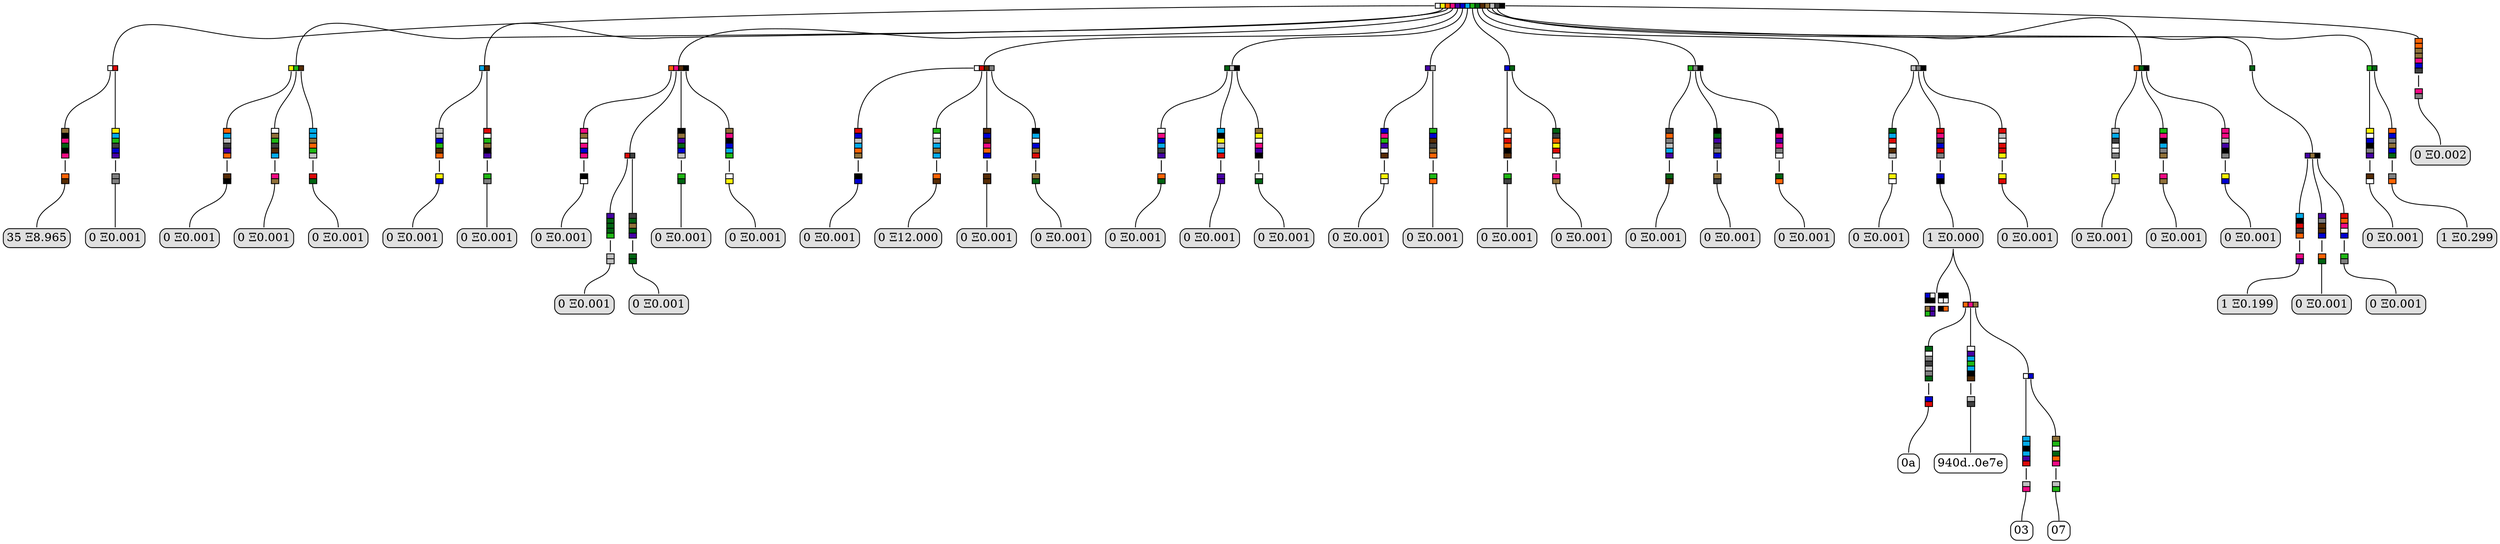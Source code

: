 digraph trie {
		node [shape=none margin=0 width=0 height=0]
		edge [dir = none headport=n tailport=s]
	
	n_ [label=<
	<table border="0" color="#000000" cellborder="1" cellspacing="0">
		<tr>

			<td bgcolor="#FFFFFF" port="h0"></td>

			<td bgcolor="#FBF305" port="h1"></td>

			<td bgcolor="#FF6403" port="h2"></td>

			<td bgcolor="#F20884" port="h4"></td>

			<td bgcolor="#4700A5" port="h5"></td>

			<td bgcolor="#0000D3" port="h6"></td>

			<td bgcolor="#02ABEA" port="h7"></td>

			<td bgcolor="#1FB714" port="h8"></td>

			<td bgcolor="#006412" port="h9"></td>

			<td bgcolor="#562C05" port="h10"></td>

			<td bgcolor="#90713A" port="h11"></td>

			<td bgcolor="#C0C0C0" port="h12"></td>

			<td bgcolor="#404040" port="h14"></td>

			<td bgcolor="#000000" port="h15"></td>

		</tr>
	</table>
    >];
	n_:h0 -> n_00;
	n_:h1 -> n_01;
	n_:h2 -> n_02;
	n_:h4 -> n_04;
	n_:h5 -> n_05;
	n_:h6 -> n_06;
	n_:h7 -> n_07;
	n_:h8 -> n_08;
	n_:h9 -> n_09;
	n_:h10 -> n_0a;
	n_:h11 -> n_0b;
	n_:h12 -> n_0c;
	n_:h14 -> n_0e;
	n_:h15 -> n_0f;

	n_00 [label=<
	<table border="0" color="#000000" cellborder="1" cellspacing="0">
		<tr>
 
			<td bgcolor="#FFFFFF" port="h0"></td>
 
			<td bgcolor="#DD0907" port="h3"></td>

		</tr>
	</table>
    >];
    n_00:h0 -> n_0000;
    n_00:h3 -> n_0003;

	n_0000 [label=<
	<table border="0" color="#000000" cellborder="1" cellspacing="0">
			<tr><td bgcolor="#90713A"></td></tr>
				<tr><td bgcolor="#000000"></td></tr>
				<tr><td bgcolor="#F20884"></td></tr>
				<tr><td bgcolor="#006412"></td></tr>
				<tr><td bgcolor="#000000"></td></tr>
				<tr><td bgcolor="#F20884"></td></tr>
				<tr><td border="0">|</td></tr>
					<tr><td bgcolor="#FF6403"></td></tr>
				<tr><td bgcolor="#562C05"></td></tr>
		
	</table>
	>];
	e_00000b0f04090f0404000a010c0d000502070e040d00060e020706050605040c000f05060405020205070501060d0709030a090b080d0600040d0c0f0d0f020a10 [label="35 Ξ8.965" margin=0.05 shape=Mrecord fillcolor="#E0E0E0" style=filled];
	n_0000 -> e_00000b0f04090f0404000a010c0d000502070e040d00060e020706050605040c000f05060405020205070501060d0709030a090b080d0600040d0c0f0d0f020a10;

	n_0003 [label=<
	<table border="0" color="#000000" cellborder="1" cellspacing="0">
			<tr><td bgcolor="#FBF305"></td></tr>
				<tr><td bgcolor="#02ABEA"></td></tr>
				<tr><td bgcolor="#1FB714"></td></tr>
				<tr><td bgcolor="#404040"></td></tr>
				<tr><td bgcolor="#0000D3"></td></tr>
				<tr><td bgcolor="#4700A5"></td></tr>
				<tr><td border="0">|</td></tr>
					<tr><td bgcolor="#808080"></td></tr>
				<tr><td bgcolor="#808080"></td></tr>
		
	</table>
	>];
	e_00030107080e06050d050702050e050404000503020b0a0707080d0f060a0b0b0d07090c020d0a0809020b0203000a03080703050303060d0e0304050b080d0d10 [label="0 Ξ0.001" margin=0.05 shape=Mrecord fillcolor="#E0E0E0" style=filled];
	n_0003 -> e_00030107080e06050d050702050e050404000503020b0a0707080d0f060a0b0b0d07090c020d0a0809020b0203000a03080703050303060d0e0304050b080d0d10;

	n_01 [label=<
	<table border="0" color="#000000" cellborder="1" cellspacing="0">
		<tr>

			<td bgcolor="#FBF305" port="h1"></td>

			<td bgcolor="#1FB714" port="h8"></td>

			<td bgcolor="#562C05" port="h10"></td>

		</tr>
	</table>
    >];
	n_01:h1 -> n_0101;
	n_01:h8 -> n_0108;
	n_01:h10 -> n_010a;

	n_0101 [label=<
	<table border="0" color="#000000" cellborder="1" cellspacing="0">
			<tr><td bgcolor="#FF6403"></td></tr>
				<tr><td bgcolor="#02ABEA"></td></tr>
				<tr><td bgcolor="#C0C0C0"></td></tr>
				<tr><td bgcolor="#404040"></td></tr>
				<tr><td bgcolor="#4700A5"></td></tr>
				<tr><td bgcolor="#FF6403"></td></tr>
				<tr><td border="0">|</td></tr>
					<tr><td bgcolor="#562C05"></td></tr>
				<tr><td bgcolor="#000000"></td></tr>
		
	</table>
	>];
	e_010102070c0e05020f000d040002060e00050407080a0b0006010f0d00020102020a030a0c0702050c090e0e03010c050108060e0f020e06040c0e0d0d0a0a0f10 [label="0 Ξ0.001" margin=0.05 shape=Mrecord fillcolor="#E0E0E0" style=filled];
	n_0101 -> e_010102070c0e05020f000d040002060e00050407080a0b0006010f0d00020102020a030a0c0702050c090e0e03010c050108060e0f020e06040c0e0d0d0a0a0f10;

	n_0108 [label=<
	<table border="0" color="#000000" cellborder="1" cellspacing="0">
			<tr><td bgcolor="#FFFFFF"></td></tr>
				<tr><td bgcolor="#90713A"></td></tr>
				<tr><td bgcolor="#1FB714"></td></tr>
				<tr><td bgcolor="#404040"></td></tr>
				<tr><td bgcolor="#562C05"></td></tr>
				<tr><td bgcolor="#02ABEA"></td></tr>
				<tr><td border="0">|</td></tr>
					<tr><td bgcolor="#F20884"></td></tr>
				<tr><td bgcolor="#90713A"></td></tr>
		
	</table>
	>];
	e_0108000b080e0a070003000e00070a0a0d0c030b070e0400040c0806000c08020609010c010200060401010f09090603020002030002050d020e0409070e040b10 [label="0 Ξ0.001" margin=0.05 shape=Mrecord fillcolor="#E0E0E0" style=filled];
	n_0108 -> e_0108000b080e0a070003000e00070a0a0d0c030b070e0400040c0806000c08020609010c010200060401010f09090603020002030002050d020e0409070e040b10;

	n_010a [label=<
	<table border="0" color="#000000" cellborder="1" cellspacing="0">
			<tr><td bgcolor="#02ABEA"></td></tr>
				<tr><td bgcolor="#02ABEA"></td></tr>
				<tr><td bgcolor="#90713A"></td></tr>
				<tr><td bgcolor="#FF6403"></td></tr>
				<tr><td bgcolor="#1FB714"></td></tr>
				<tr><td bgcolor="#C0C0C0"></td></tr>
				<tr><td border="0">|</td></tr>
					<tr><td bgcolor="#DD0907"></td></tr>
				<tr><td bgcolor="#006412"></td></tr>
		
	</table>
	>];
	e_010a07070b02080c050a0a060e03080c00000a0908020a0c090a0e0a090f090807070e070307000d0f020a0c030b0a0b0a0b00050105050f0500050f090b030910 [label="0 Ξ0.001" margin=0.05 shape=Mrecord fillcolor="#E0E0E0" style=filled];
	n_010a -> e_010a07070b02080c050a0a060e03080c00000a0908020a0c090a0e0a090f090807070e070307000d0f020a0c030b0a0b0a0b00050105050f0500050f090b030910;

	n_02 [label=<
	<table border="0" color="#000000" cellborder="1" cellspacing="0">
		<tr>
 
			<td bgcolor="#02ABEA" port="h7"></td>
 
			<td bgcolor="#562C05" port="h10"></td>

		</tr>
	</table>
    >];
    n_02:h7 -> n_0207;
    n_02:h10 -> n_020a;

	n_0207 [label=<
	<table border="0" color="#000000" cellborder="1" cellspacing="0">
			<tr><td bgcolor="#C0C0C0"></td></tr>
				<tr><td bgcolor="#C0C0C0"></td></tr>
				<tr><td bgcolor="#0000D3"></td></tr>
				<tr><td bgcolor="#1FB714"></td></tr>
				<tr><td bgcolor="#562C05"></td></tr>
				<tr><td bgcolor="#FF6403"></td></tr>
				<tr><td border="0">|</td></tr>
					<tr><td bgcolor="#FBF305"></td></tr>
				<tr><td bgcolor="#0000D3"></td></tr>
		
	</table>
	>];
	e_02070c0c06080a020107090b0a0a0309070808050007060c0a0d0c0e0b03050f0c070c0a0b0e070e0e040f020e0b070b08050001060807080c0303060a04010610 [label="0 Ξ0.001" margin=0.05 shape=Mrecord fillcolor="#E0E0E0" style=filled];
	n_0207 -> e_02070c0c06080a020107090b0a0a0309070808050007060c0a0d0c0e0b03050f0c070c0a0b0e070e0e040f020e0b070b08050001060807080c0303060a04010610;

	n_020a [label=<
	<table border="0" color="#000000" cellborder="1" cellspacing="0">
			<tr><td bgcolor="#DD0907"></td></tr>
				<tr><td bgcolor="#FFFFFF"></td></tr>
				<tr><td bgcolor="#1FB714"></td></tr>
				<tr><td bgcolor="#90713A"></td></tr>
				<tr><td bgcolor="#000000"></td></tr>
				<tr><td bgcolor="#4700A5"></td></tr>
				<tr><td border="0">|</td></tr>
					<tr><td bgcolor="#1FB714"></td></tr>
				<tr><td bgcolor="#808080"></td></tr>
		
	</table>
	>];
	e_020a0300080b0f050702080f0e0e060c0f0d060603000a060a0f0d010d090f02000d0d050d0e03030c0d09000e0108050c0203000f0e040f07090202020c080d10 [label="0 Ξ0.001" margin=0.05 shape=Mrecord fillcolor="#E0E0E0" style=filled];
	n_020a -> e_020a0300080b0f050702080f0e0e060c0f0d060603000a060a0f0d010d090f02000d0d050d0e03030c0d09000e0108050c0203000f0e040f07090202020c080d10;

	n_04 [label=<
	<table border="0" color="#000000" cellborder="1" cellspacing="0">
		<tr>

			<td bgcolor="#FF6403" port="h2"></td>

			<td bgcolor="#F20884" port="h4"></td>

			<td bgcolor="#562C05" port="h10"></td>

			<td bgcolor="#000000" port="h15"></td>

		</tr>
	</table>
    >];
	n_04:h2 -> n_0402;
	n_04:h4 -> n_0404;
	n_04:h10 -> n_040a;
	n_04:h15 -> n_040f;

	n_0402 [label=<
	<table border="0" color="#000000" cellborder="1" cellspacing="0">
			<tr><td bgcolor="#F20884"></td></tr>
				<tr><td bgcolor="#90713A"></td></tr>
				<tr><td bgcolor="#FFFFFF"></td></tr>
				<tr><td bgcolor="#F20884"></td></tr>
				<tr><td bgcolor="#0000D3"></td></tr>
				<tr><td bgcolor="#F20884"></td></tr>
				<tr><td border="0">|</td></tr>
					<tr><td bgcolor="#000000"></td></tr>
				<tr><td bgcolor="#FFFFFF"></td></tr>
		
	</table>
	>];
	e_0402040b000406040e0f0b0e04030f010c0a080301070b070c0f0b090d020701020f020c030d0d0f070e0a030c040e070b060b01090109010c020602010c0f0010 [label="0 Ξ0.001" margin=0.05 shape=Mrecord fillcolor="#E0E0E0" style=filled];
	n_0402 -> e_0402040b000406040e0f0b0e04030f010c0a080301070b070c0f0b090d020701020f020c030d0d0f070e0a030c040e070b060b01090109010c020602010c0f0010;

	n_0404 [label=<
	<table border="0" color="#000000" cellborder="1" cellspacing="0">
		<tr>
 
			<td bgcolor="#DD0907" port="h3"></td>
 
			<td bgcolor="#404040" port="h14"></td>

		</tr>
	</table>
    >];
    n_0404:h3 -> n_040403;
    n_0404:h14 -> n_04040e;

	n_040403 [label=<
	<table border="0" color="#000000" cellborder="1" cellspacing="0">
			<tr><td bgcolor="#4700A5"></td></tr>
				<tr><td bgcolor="#006412"></td></tr>
				<tr><td bgcolor="#006412"></td></tr>
				<tr><td bgcolor="#006412"></td></tr>
				<tr><td bgcolor="#1FB714"></td></tr>
				<tr><td border="0">|</td></tr>
					<tr><td bgcolor="#C0C0C0"></td></tr>
				<tr><td bgcolor="#C0C0C0"></td></tr>
		
	</table>
	>];
	e_0404030509090908050106020403080c0204080e0c0e0d02030f09070403040e0404070c070f070f0e0e0c000b090b050b01010f08020c030e0d0c0b05000c0c10 [label="0 Ξ0.001" margin=0.05 shape=Mrecord fillcolor="#E0E0E0" style=filled];
	n_040403 -> e_0404030509090908050106020403080c0204080e0c0e0d02030f09070403040e0404070c070f070f0e0e0c000b090b050b01010f08020c030e0d0c0b05000c0c10;

	n_04040e [label=<
	<table border="0" color="#000000" cellborder="1" cellspacing="0">
			<tr><td bgcolor="#404040"></td></tr>
				<tr><td bgcolor="#006412"></td></tr>
				<tr><td bgcolor="#90713A"></td></tr>
				<tr><td bgcolor="#006412"></td></tr>
				<tr><td bgcolor="#4700A5"></td></tr>
				<tr><td border="0">|</td></tr>
					<tr><td bgcolor="#006412"></td></tr>
				<tr><td bgcolor="#006412"></td></tr>
		
	</table>
	>];
	e_04040e0e090b09050e02080f0806050e0f0d000502010e070b070b06030d04000a07030a0f0d06060303080c0b0c06020b030d08090d0c090a030b0c070f090910 [label="0 Ξ0.001" margin=0.05 shape=Mrecord fillcolor="#E0E0E0" style=filled];
	n_04040e -> e_04040e0e090b09050e02080f0806050e0f0d000502010e070b070b06030d04000a07030a0f0d06060303080c0b0c06020b030d08090d0c090a030b0c070f090910;

	n_040a [label=<
	<table border="0" color="#000000" cellborder="1" cellspacing="0">
			<tr><td bgcolor="#000000"></td></tr>
				<tr><td bgcolor="#90713A"></td></tr>
				<tr><td bgcolor="#4700A5"></td></tr>
				<tr><td bgcolor="#006412"></td></tr>
				<tr><td bgcolor="#0000D3"></td></tr>
				<tr><td bgcolor="#C0C0C0"></td></tr>
				<tr><td border="0">|</td></tr>
					<tr><td bgcolor="#1FB714"></td></tr>
				<tr><td bgcolor="#006412"></td></tr>
		
	</table>
	>];
	e_040a0f0b0509060c01080d0e090d020f090704070b0b0b030d000d0f0b09070f000406000f0e050d040a08010a090c090706090d03090d030b01070a0d07080910 [label="0 Ξ0.001" margin=0.05 shape=Mrecord fillcolor="#E0E0E0" style=filled];
	n_040a -> e_040a0f0b0509060c01080d0e090d020f090704070b0b0b030d000d0f0b09070f000406000f0e050d040a08010a090c090706090d03090d030b01070a0d07080910;

	n_040f [label=<
	<table border="0" color="#000000" cellborder="1" cellspacing="0">
			<tr><td bgcolor="#90713A"></td></tr>
				<tr><td bgcolor="#F20884"></td></tr>
				<tr><td bgcolor="#000000"></td></tr>
				<tr><td bgcolor="#0000D3"></td></tr>
				<tr><td bgcolor="#02ABEA"></td></tr>
				<tr><td bgcolor="#1FB714"></td></tr>
				<tr><td border="0">|</td></tr>
					<tr><td bgcolor="#FFFFFF"></td></tr>
				<tr><td bgcolor="#FBF305"></td></tr>
		
	</table>
	>];
	e_040f0b040f0607080c0d0d080e0b0c09070302030300000f0d05050a0a01080a010c050708080a000a0c0d040e0b0f060b07080d0a040704010b040b0e0a000110 [label="0 Ξ0.001" margin=0.05 shape=Mrecord fillcolor="#E0E0E0" style=filled];
	n_040f -> e_040f0b040f0607080c0d0d080e0b0c09070302030300000f0d05050a0a01080a010c050708080a000a0c0d040e0b0f060b07080d0a040704010b040b0e0a000110;

	n_05 [label=<
	<table border="0" color="#000000" cellborder="1" cellspacing="0">
		<tr>

			<td bgcolor="#FFFFFF" port="h0"></td>

			<td bgcolor="#DD0907" port="h3"></td>

			<td bgcolor="#562C05" port="h10"></td>

			<td bgcolor="#808080" port="h13"></td>

		</tr>
	</table>
    >];
	n_05:h0 -> n_0500;
	n_05:h3 -> n_0503;
	n_05:h10 -> n_050a;
	n_05:h13 -> n_050d;

	n_0500 [label=<
	<table border="0" color="#000000" cellborder="1" cellspacing="0">
			<tr><td bgcolor="#DD0907"></td></tr>
				<tr><td bgcolor="#0000D3"></td></tr>
				<tr><td bgcolor="#C0C0C0"></td></tr>
				<tr><td bgcolor="#02ABEA"></td></tr>
				<tr><td bgcolor="#FF6403"></td></tr>
				<tr><td bgcolor="#90713A"></td></tr>
				<tr><td border="0">|</td></tr>
					<tr><td bgcolor="#000000"></td></tr>
				<tr><td bgcolor="#0000D3"></td></tr>
		
	</table>
	>];
	e_050003060c07020b0c0d080e05000f040d0003030d0901000f040f020608080c050808050d060d050d0302000807060e03080f0a0a0405030a020f0f01050f0610 [label="0 Ξ0.001" margin=0.05 shape=Mrecord fillcolor="#E0E0E0" style=filled];
	n_0500 -> e_050003060c07020b0c0d080e05000f040d0003030d0901000f040f020608080c050808050d060d050d0302000807060e03080f0a0a0405030a020f0f01050f0610;

	n_0503 [label=<
	<table border="0" color="#000000" cellborder="1" cellspacing="0">
			<tr><td bgcolor="#1FB714"></td></tr>
				<tr><td bgcolor="#FFFFFF"></td></tr>
				<tr><td bgcolor="#C0C0C0"></td></tr>
				<tr><td bgcolor="#02ABEA"></td></tr>
				<tr><td bgcolor="#90713A"></td></tr>
				<tr><td bgcolor="#02ABEA"></td></tr>
				<tr><td border="0">|</td></tr>
					<tr><td bgcolor="#FF6403"></td></tr>
				<tr><td bgcolor="#562C05"></td></tr>
		
	</table>
	>];
	e_050308000c070b070a0e08010a05080e0b09080d090c07080d0e040a010f0d070f0d090503050f0c0905030e0d020b0e0600020d0a0a0a04010706070301020a10 [label="0 Ξ12.000" margin=0.05 shape=Mrecord fillcolor="#E0E0E0" style=filled];
	n_0503 -> e_050308000c070b070a0e08010a05080e0b09080d090c07080d0e040a010f0d070f0d090503050f0c0905030e0d020b0e0600020d0a0a0a04010706070301020a10;

	n_050a [label=<
	<table border="0" color="#000000" cellborder="1" cellspacing="0">
			<tr><td bgcolor="#562C05"></td></tr>
				<tr><td bgcolor="#0000D3"></td></tr>
				<tr><td bgcolor="#562C05"></td></tr>
				<tr><td bgcolor="#F20884"></td></tr>
				<tr><td bgcolor="#FF6403"></td></tr>
				<tr><td bgcolor="#0000D3"></td></tr>
				<tr><td border="0">|</td></tr>
					<tr><td bgcolor="#562C05"></td></tr>
				<tr><td bgcolor="#562C05"></td></tr>
		
	</table>
	>];
	e_050a0a060a0402060105080e080b0d040a0f090604090709070b03000a050e0407010e070a08030b0b0c010f0f0f00050901010c0b0f0b0204050b00050f0a0a10 [label="0 Ξ0.001" margin=0.05 shape=Mrecord fillcolor="#E0E0E0" style=filled];
	n_050a -> e_050a0a060a0402060105080e080b0d040a0f090604090709070b03000a050e0407010e070a08030b0b0c010f0f0f00050901010c0b0f0b0204050b00050f0a0a10;

	n_050d [label=<
	<table border="0" color="#000000" cellborder="1" cellspacing="0">
			<tr><td bgcolor="#000000"></td></tr>
				<tr><td bgcolor="#02ABEA"></td></tr>
				<tr><td bgcolor="#FFFFFF"></td></tr>
				<tr><td bgcolor="#0000D3"></td></tr>
				<tr><td bgcolor="#90713A"></td></tr>
				<tr><td bgcolor="#DD0907"></td></tr>
				<tr><td border="0">|</td></tr>
					<tr><td bgcolor="#90713A"></td></tr>
				<tr><td bgcolor="#006412"></td></tr>
		
	</table>
	>];
	e_050d0f0700060b030303070104040f050e000a0b0c0f040c0a03090e0e0b010c060b060b08050b0603030404040108060c0a070c0d070c01080403040d040b0910 [label="0 Ξ0.001" margin=0.05 shape=Mrecord fillcolor="#E0E0E0" style=filled];
	n_050d -> e_050d0f0700060b030303070104040f050e000a0b0c0f040c0a03090e0e0b010c060b060b08050b0603030404040108060c0a070c0d070c01080403040d040b0910;

	n_06 [label=<
	<table border="0" color="#000000" cellborder="1" cellspacing="0">
		<tr>

			<td bgcolor="#006412" port="h9"></td>

			<td bgcolor="#C0C0C0" port="h12"></td>

			<td bgcolor="#000000" port="h15"></td>

		</tr>
	</table>
    >];
	n_06:h9 -> n_0609;
	n_06:h12 -> n_060c;
	n_06:h15 -> n_060f;

	n_0609 [label=<
	<table border="0" color="#000000" cellborder="1" cellspacing="0">
			<tr><td bgcolor="#FFFFFF"></td></tr>
				<tr><td bgcolor="#F20884"></td></tr>
				<tr><td bgcolor="#0000D3"></td></tr>
				<tr><td bgcolor="#02ABEA"></td></tr>
				<tr><td bgcolor="#404040"></td></tr>
				<tr><td bgcolor="#4700A5"></td></tr>
				<tr><td border="0">|</td></tr>
					<tr><td bgcolor="#FF6403"></td></tr>
				<tr><td bgcolor="#006412"></td></tr>
		
	</table>
	>];
	e_0609000406070e05000b0000080b0e0d0a0a0a0308060a010b0a060e0c04060500060305070703020d080d080a00060409070809080c0b0e0d0905000708020910 [label="0 Ξ0.001" margin=0.05 shape=Mrecord fillcolor="#E0E0E0" style=filled];
	n_0609 -> e_0609000406070e05000b0000080b0e0d0a0a0a0308060a010b0a060e0c04060500060305070703020d080d080a00060409070809080c0b0e0d0905000708020910;

	n_060c [label=<
	<table border="0" color="#000000" cellborder="1" cellspacing="0">
			<tr><td bgcolor="#02ABEA"></td></tr>
				<tr><td bgcolor="#000000"></td></tr>
				<tr><td bgcolor="#FBF305"></td></tr>
				<tr><td bgcolor="#C0C0C0"></td></tr>
				<tr><td bgcolor="#02ABEA"></td></tr>
				<tr><td bgcolor="#DD0907"></td></tr>
				<tr><td border="0">|</td></tr>
					<tr><td bgcolor="#4700A5"></td></tr>
				<tr><td bgcolor="#4700A5"></td></tr>
		
	</table>
	>];
	e_060c070f010c0703080d040101080809030409040f0d0b0e0e040c0f0b0b000f0d090b0c0a0506050f090402000f0c0601010c0b08010b0d07020e090406050510 [label="0 Ξ0.001" margin=0.05 shape=Mrecord fillcolor="#E0E0E0" style=filled];
	n_060c -> e_060c070f010c0703080d040101080809030409040f0d0b0e0e040c0f0b0b000f0d090b0c0a0506050f090402000f0c0601010c0b08010b0d07020e090406050510;

	n_060f [label=<
	<table border="0" color="#000000" cellborder="1" cellspacing="0">
			<tr><td bgcolor="#90713A"></td></tr>
				<tr><td bgcolor="#FBF305"></td></tr>
				<tr><td bgcolor="#FFFFFF"></td></tr>
				<tr><td bgcolor="#F20884"></td></tr>
				<tr><td bgcolor="#4700A5"></td></tr>
				<tr><td bgcolor="#000000"></td></tr>
				<tr><td border="0">|</td></tr>
					<tr><td bgcolor="#FFFFFF"></td></tr>
				<tr><td bgcolor="#006412"></td></tr>
		
	</table>
	>];
	e_060f0b010004050f080d0a06040f06050a0a0e0f080a0b000501020a0d0501000408050006090f06080e090a0301040b0302000a0b050d0e01010a070503000910 [label="0 Ξ0.001" margin=0.05 shape=Mrecord fillcolor="#E0E0E0" style=filled];
	n_060f -> e_060f0b010004050f080d0a06040f06050a0a0e0f080a0b000501020a0d0501000408050006090f06080e090a0301040b0302000a0b050d0e01010a070503000910;

	n_07 [label=<
	<table border="0" color="#000000" cellborder="1" cellspacing="0">
		<tr>
 
			<td bgcolor="#4700A5" port="h5"></td>
 
			<td bgcolor="#C0C0C0" port="h12"></td>

		</tr>
	</table>
    >];
    n_07:h5 -> n_0705;
    n_07:h12 -> n_070c;

	n_0705 [label=<
	<table border="0" color="#000000" cellborder="1" cellspacing="0">
			<tr><td bgcolor="#0000D3"></td></tr>
				<tr><td bgcolor="#F20884"></td></tr>
				<tr><td bgcolor="#1FB714"></td></tr>
				<tr><td bgcolor="#4700A5"></td></tr>
				<tr><td bgcolor="#FFFFFF"></td></tr>
				<tr><td bgcolor="#562C05"></td></tr>
				<tr><td border="0">|</td></tr>
					<tr><td bgcolor="#FBF305"></td></tr>
				<tr><td bgcolor="#FFFFFF"></td></tr>
		
	</table>
	>];
	e_070506040805000a0c0a090f0e0a09060d010f090e0d0f0f0301060c0a0b0d080d0705030908000e020e0b0e0b0a04080807000d0f0f050b0509070b010d010010 [label="0 Ξ0.001" margin=0.05 shape=Mrecord fillcolor="#E0E0E0" style=filled];
	n_0705 -> e_070506040805000a0c0a090f0e0a09060d010f090e0d0f0f0301060c0a0b0d080d0705030908000e020e0b0e0b0a04080807000d0f0f050b0509070b010d010010;

	n_070c [label=<
	<table border="0" color="#000000" cellborder="1" cellspacing="0">
			<tr><td bgcolor="#1FB714"></td></tr>
				<tr><td bgcolor="#0000D3"></td></tr>
				<tr><td bgcolor="#562C05"></td></tr>
				<tr><td bgcolor="#404040"></td></tr>
				<tr><td bgcolor="#90713A"></td></tr>
				<tr><td bgcolor="#FF6403"></td></tr>
				<tr><td border="0">|</td></tr>
					<tr><td bgcolor="#1FB714"></td></tr>
				<tr><td bgcolor="#FF6403"></td></tr>
		
	</table>
	>];
	e_070c08060a0e0b020e0b0c000706020707040f08090004000c050e030d0a090b0f07010e0e0f000e01050e0404060e000d020f01010a010a0f030b0f0408080210 [label="0 Ξ0.001" margin=0.05 shape=Mrecord fillcolor="#E0E0E0" style=filled];
	n_070c -> e_070c08060a0e0b020e0b0c000706020707040f08090004000c050e030d0a090b0f07010e0e0f000e01050e0404060e000d020f01010a010a0f030b0f0408080210;

	n_08 [label=<
	<table border="0" color="#000000" cellborder="1" cellspacing="0">
		<tr>
 
			<td bgcolor="#0000D3" port="h6"></td>
 
			<td bgcolor="#006412" port="h9"></td>

		</tr>
	</table>
    >];
    n_08:h6 -> n_0806;
    n_08:h9 -> n_0809;

	n_0806 [label=<
	<table border="0" color="#000000" cellborder="1" cellspacing="0">
			<tr><td bgcolor="#FF6403"></td></tr>
				<tr><td bgcolor="#FFFFFF"></td></tr>
				<tr><td bgcolor="#DD0907"></td></tr>
				<tr><td bgcolor="#FF6403"></td></tr>
				<tr><td bgcolor="#000000"></td></tr>
				<tr><td bgcolor="#562C05"></td></tr>
				<tr><td border="0">|</td></tr>
					<tr><td bgcolor="#1FB714"></td></tr>
				<tr><td bgcolor="#404040"></td></tr>
		
	</table>
	>];
	e_0806020003020f0a0404040a080706060607010404060e05090a0d0b0f00070102080d0a0e0a090b0c02040303050f070a0f0c0d0a07000f050a080d0e0f080e10 [label="0 Ξ0.001" margin=0.05 shape=Mrecord fillcolor="#E0E0E0" style=filled];
	n_0806 -> e_0806020003020f0a0404040a080706060607010404060e05090a0d0b0f00070102080d0a0e0a090b0c02040303050f070a0f0c0d0a07000f050a080d0e0f080e10;

	n_0809 [label=<
	<table border="0" color="#000000" cellborder="1" cellspacing="0">
			<tr><td bgcolor="#006412"></td></tr>
				<tr><td bgcolor="#404040"></td></tr>
				<tr><td bgcolor="#FF6403"></td></tr>
				<tr><td bgcolor="#FBF305"></td></tr>
				<tr><td bgcolor="#DD0907"></td></tr>
				<tr><td bgcolor="#FFFFFF"></td></tr>
				<tr><td border="0">|</td></tr>
					<tr><td bgcolor="#F20884"></td></tr>
				<tr><td bgcolor="#90713A"></td></tr>
		
	</table>
	>];
	e_0809090e02010300000a0f0b0a0a0f07090105000e010f02000b0701000d040c030f0f070a070c090b020501080d0f0a020a070507000d0704000c030001040b10 [label="0 Ξ0.001" margin=0.05 shape=Mrecord fillcolor="#E0E0E0" style=filled];
	n_0809 -> e_0809090e02010300000a0f0b0a0a0f07090105000e010f02000b0701000d040c030f0f070a070c090b020501080d0f0a020a070507000d0704000c030001040b10;

	n_09 [label=<
	<table border="0" color="#000000" cellborder="1" cellspacing="0">
		<tr>

			<td bgcolor="#1FB714" port="h8"></td>

			<td bgcolor="#808080" port="h13"></td>

			<td bgcolor="#000000" port="h15"></td>

		</tr>
	</table>
    >];
	n_09:h8 -> n_0908;
	n_09:h13 -> n_090d;
	n_09:h15 -> n_090f;

	n_0908 [label=<
	<table border="0" color="#000000" cellborder="1" cellspacing="0">
			<tr><td bgcolor="#404040"></td></tr>
				<tr><td bgcolor="#FF6403"></td></tr>
				<tr><td bgcolor="#808080"></td></tr>
				<tr><td bgcolor="#C0C0C0"></td></tr>
				<tr><td bgcolor="#02ABEA"></td></tr>
				<tr><td bgcolor="#4700A5"></td></tr>
				<tr><td border="0">|</td></tr>
					<tr><td bgcolor="#006412"></td></tr>
				<tr><td bgcolor="#562C05"></td></tr>
		
	</table>
	>];
	e_09080e020d0c07050c0f090700050d06060d030d070303000e0b06000d07000d030c0b060f0e0b0c080105050f01060f0300060b0d0e03040b010c030f07090a10 [label="0 Ξ0.001" margin=0.05 shape=Mrecord fillcolor="#E0E0E0" style=filled];
	n_0908 -> e_09080e020d0c07050c0f090700050d06060d030d070303000e0b06000d07000d030c0b060f0e0b0c080105050f01060f0300060b0d0e03040b010c030f07090a10;

	n_090d [label=<
	<table border="0" color="#000000" cellborder="1" cellspacing="0">
			<tr><td bgcolor="#000000"></td></tr>
				<tr><td bgcolor="#006412"></td></tr>
				<tr><td bgcolor="#4700A5"></td></tr>
				<tr><td bgcolor="#404040"></td></tr>
				<tr><td bgcolor="#808080"></td></tr>
				<tr><td bgcolor="#0000D3"></td></tr>
				<tr><td border="0">|</td></tr>
					<tr><td bgcolor="#90713A"></td></tr>
				<tr><td bgcolor="#404040"></td></tr>
		
	</table>
	>];
	e_090d0f09050e0d06000d090b050b0505030e000e050303080b030e0500040e000a0f0e06060806010c0c070e00070e0c090b0a0704010e030d04050a0b000b0e10 [label="0 Ξ0.001" margin=0.05 shape=Mrecord fillcolor="#E0E0E0" style=filled];
	n_090d -> e_090d0f09050e0d06000d090b050b0505030e000e050303080b030e0500040e000a0f0e06060806010c0c070e00070e0c090b0a0704010e030d04050a0b000b0e10;

	n_090f [label=<
	<table border="0" color="#000000" cellborder="1" cellspacing="0">
			<tr><td bgcolor="#000000"></td></tr>
				<tr><td bgcolor="#F20884"></td></tr>
				<tr><td bgcolor="#4700A5"></td></tr>
				<tr><td bgcolor="#F20884"></td></tr>
				<tr><td bgcolor="#808080"></td></tr>
				<tr><td bgcolor="#FFFFFF"></td></tr>
				<tr><td border="0">|</td></tr>
					<tr><td bgcolor="#006412"></td></tr>
				<tr><td bgcolor="#FF6403"></td></tr>
		
	</table>
	>];
	e_090f0f0405040d000f080807030803020a0b06000903030d0308050407080d04000a0804070e0b0b0a030109000e080504070009050d060f0409000b0b06090210 [label="0 Ξ0.001" margin=0.05 shape=Mrecord fillcolor="#E0E0E0" style=filled];
	n_090f -> e_090f0f0405040d000f080807030803020a0b06000903030d0308050407080d04000a0804070e0b0b0a030109000e080504070009050d060f0409000b0b06090210;

	n_0a [label=<
	<table border="0" color="#000000" cellborder="1" cellspacing="0">
		<tr>

			<td bgcolor="#C0C0C0" port="h12"></td>

			<td bgcolor="#808080" port="h13"></td>

			<td bgcolor="#000000" port="h15"></td>

		</tr>
	</table>
    >];
	n_0a:h12 -> n_0a0c;
	n_0a:h13 -> n_0a0d;
	n_0a:h15 -> n_0a0f;

	n_0a0c [label=<
	<table border="0" color="#000000" cellborder="1" cellspacing="0">
			<tr><td bgcolor="#006412"></td></tr>
				<tr><td bgcolor="#02ABEA"></td></tr>
				<tr><td bgcolor="#DD0907"></td></tr>
				<tr><td bgcolor="#FFFFFF"></td></tr>
				<tr><td bgcolor="#562C05"></td></tr>
				<tr><td bgcolor="#C0C0C0"></td></tr>
				<tr><td border="0">|</td></tr>
					<tr><td bgcolor="#FBF305"></td></tr>
				<tr><td bgcolor="#FFFFFF"></td></tr>
		
	</table>
	>];
	e_0a0c090703000a0c050b08090b04030f0d0402040e01000500070d010c0302090908080e0a0008010e080b03050a0d0d000a0c02050e0c0301080801010d010010 [label="0 Ξ0.001" margin=0.05 shape=Mrecord fillcolor="#E0E0E0" style=filled];
	n_0a0c -> e_0a0c090703000a0c050b08090b04030f0d0402040e01000500070d010c0302090908080e0a0008010e080b03050a0d0d000a0c02050e0c0301080801010d010010;

	n_0a0d [label=<
	<table border="0" color="#000000" cellborder="1" cellspacing="0">
			<tr><td bgcolor="#DD0907"></td></tr>
				<tr><td bgcolor="#F20884"></td></tr>
				<tr><td bgcolor="#404040"></td></tr>
				<tr><td bgcolor="#0000D3"></td></tr>
				<tr><td bgcolor="#DD0907"></td></tr>
				<tr><td bgcolor="#808080"></td></tr>
				<tr><td border="0">|</td></tr>
					<tr><td bgcolor="#0000D3"></td></tr>
				<tr><td bgcolor="#000000"></td></tr>
		
	</table>
	>];
	e_0a0d03040e06030d020f0608010e0d0c0c060e0201020f04080802080d0703000b07000b09000a0202030f0700080a040e0c0c0808080a01050d010a0d05060f10 [label="1 Ξ0.000" margin=0.05 shape=Mrecord fillcolor="#E0E0E0" style=filled];
	n_0a0d -> e_0a0d03040e06030d020f0608010e0d0c0c060e0201020f04080802080d0703000b07000b09000a0202030f0700080a040e0c0c0808080a01050d010a0d05060f10;

	c_0a0d03040e06030d020f0608010e0d0c0c060e0201020f04080802080d0703000b07000b09000a0202030f0700080a040e0c0c0808080a01050d010a0d05060f10 [label=<
	<table border="0" color="#000000" cellborder="1" cellspacing="0">
			<tr><td bgcolor="#0000D3"></td><td bgcolor="#FFFFFF"></td><td rowspan="2" border="0"></td><td bgcolor="#000000"></td><td bgcolor="#000000"></td></tr>
				<tr><td bgcolor="#000000"></td><td bgcolor="#000000"></td><td bgcolor="#FFFFFF"></td><td bgcolor="#FFFFFF"></td></tr>
				<tr><td colspan="32" border="0"></td></tr>
				<tr><td bgcolor="#90713A"></td><td bgcolor="#4700A5"></td><td rowspan="2" border="0"></td><td bgcolor="#000000"></td><td bgcolor="#FF6403"></td></tr>
				<tr><td bgcolor="#1FB714"></td><td bgcolor="#4700A5"></td><td colspan="20" border="0"></td></tr>
		
	</table>
	>];
	e_0a0d03040e06030d020f0608010e0d0c0c060e0201020f04080802080d0703000b07000b09000a0202030f0700080a040e0c0c0808080a01050d010a0d05060f10 -> c_0a0d03040e06030d020f0608010e0d0c0c060e0201020f04080802080d0703000b07000b09000a0202030f0700080a040e0c0c0808080a01050d010a0d05060f10;
				
	n_0a0d03040e06030d020f0608010e0d0c0c060e0201020f04080802080d0703000b07000b09000a0202030f0700080a040e0c0c0808080a01050d010a0d05060f [label=<
	<table border="0" color="#000000" cellborder="1" cellspacing="0">
		<tr>

			<td bgcolor="#FF6403" port="h2"></td>

			<td bgcolor="#F20884" port="h4"></td>

			<td bgcolor="#90713A" port="h11"></td>

		</tr>
	</table>
    >];
	n_0a0d03040e06030d020f0608010e0d0c0c060e0201020f04080802080d0703000b07000b09000a0202030f0700080a040e0c0c0808080a01050d010a0d05060f:h2 -> n_0a0d03040e06030d020f0608010e0d0c0c060e0201020f04080802080d0703000b07000b09000a0202030f0700080a040e0c0c0808080a01050d010a0d05060f02;
	n_0a0d03040e06030d020f0608010e0d0c0c060e0201020f04080802080d0703000b07000b09000a0202030f0700080a040e0c0c0808080a01050d010a0d05060f:h4 -> n_0a0d03040e06030d020f0608010e0d0c0c060e0201020f04080802080d0703000b07000b09000a0202030f0700080a040e0c0c0808080a01050d010a0d05060f04;
	n_0a0d03040e06030d020f0608010e0d0c0c060e0201020f04080802080d0703000b07000b09000a0202030f0700080a040e0c0c0808080a01050d010a0d05060f:h11 -> n_0a0d03040e06030d020f0608010e0d0c0c060e0201020f04080802080d0703000b07000b09000a0202030f0700080a040e0c0c0808080a01050d010a0d05060f0b;

	n_0a0d03040e06030d020f0608010e0d0c0c060e0201020f04080802080d0703000b07000b09000a0202030f0700080a040e0c0c0808080a01050d010a0d05060f02 [label=<
	<table border="0" color="#000000" cellborder="1" cellspacing="0">
			<tr><td bgcolor="#006412"></td></tr>
				<tr><td bgcolor="#FFFFFF"></td></tr>
				<tr><td bgcolor="#808080"></td></tr>
				<tr><td bgcolor="#404040"></td></tr>
				<tr><td bgcolor="#C0C0C0"></td></tr>
				<tr><td bgcolor="#808080"></td></tr>
				<tr><td bgcolor="#006412"></td></tr>
				<tr><td border="0">|</td></tr>
					<tr><td bgcolor="#0000D3"></td></tr>
				<tr><td bgcolor="#DD0907"></td></tr>
		
	</table>
	>];
	e_0a0d03040e06030d020f0608010e0d0c0c060e0201020f04080802080d0703000b07000b09000a0202030f0700080a040e0c0c0808080a01050d010a0d05060f0209000d0e0c0d090504080b06020a080d06000304050a0908080308060f0c08040b0a060b0c09050408040000080f060306020f09030106000e0f030e05060310 [label="0a" margin=0.05 shape=Mrecord];
	n_0a0d03040e06030d020f0608010e0d0c0c060e0201020f04080802080d0703000b07000b09000a0202030f0700080a040e0c0c0808080a01050d010a0d05060f02 -> e_0a0d03040e06030d020f0608010e0d0c0c060e0201020f04080802080d0703000b07000b09000a0202030f0700080a040e0c0c0808080a01050d010a0d05060f0209000d0e0c0d090504080b06020a080d06000304050a0908080308060f0c08040b0a060b0c09050408040000080f060306020f09030106000e0f030e05060310;
	
	n_0a0d03040e06030d020f0608010e0d0c0c060e0201020f04080802080d0703000b07000b09000a0202030f0700080a040e0c0c0808080a01050d010a0d05060f04 [label=<
	<table border="0" color="#000000" cellborder="1" cellspacing="0">
			<tr><td bgcolor="#FFFFFF"></td></tr>
				<tr><td bgcolor="#4700A5"></td></tr>
				<tr><td bgcolor="#02ABEA"></td></tr>
				<tr><td bgcolor="#1FB714"></td></tr>
				<tr><td bgcolor="#02ABEA"></td></tr>
				<tr><td bgcolor="#000000"></td></tr>
				<tr><td bgcolor="#562C05"></td></tr>
				<tr><td border="0">|</td></tr>
					<tr><td bgcolor="#C0C0C0"></td></tr>
				<tr><td bgcolor="#404040"></td></tr>
		
	</table>
	>];
	e_0a0d03040e06030d020f0608010e0d0c0c060e0201020f04080802080d0703000b07000b09000a0202030f0700080a040e0c0c0808080a01050d010a0d05060f0400050708070f0a01020a0802030e000f020b070603010c0c04010b030b0a080802080b030302010c0a0801010101010f0a07050c0d030a0a030b0b050a0c0e10 [label="940d..0e7e" margin=0.05 shape=Mrecord];
	n_0a0d03040e06030d020f0608010e0d0c0c060e0201020f04080802080d0703000b07000b09000a0202030f0700080a040e0c0c0808080a01050d010a0d05060f04 -> e_0a0d03040e06030d020f0608010e0d0c0c060e0201020f04080802080d0703000b07000b09000a0202030f0700080a040e0c0c0808080a01050d010a0d05060f0400050708070f0a01020a0802030e000f020b070603010c0c04010b030b0a080802080b030302010c0a0801010101010f0a07050c0d030a0a030b0b050a0c0e10;
	
	n_0a0d03040e06030d020f0608010e0d0c0c060e0201020f04080802080d0703000b07000b09000a0202030f0700080a040e0c0c0808080a01050d010a0d05060f0b [label=<
	<table border="0" color="#000000" cellborder="1" cellspacing="0">
		<tr>
 
			<td bgcolor="#FFFFFF" port="h0"></td>
 
			<td bgcolor="#0000D3" port="h6"></td>

		</tr>
	</table>
    >];
    n_0a0d03040e06030d020f0608010e0d0c0c060e0201020f04080802080d0703000b07000b09000a0202030f0700080a040e0c0c0808080a01050d010a0d05060f0b:h0 -> n_0a0d03040e06030d020f0608010e0d0c0c060e0201020f04080802080d0703000b07000b09000a0202030f0700080a040e0c0c0808080a01050d010a0d05060f0b00;
    n_0a0d03040e06030d020f0608010e0d0c0c060e0201020f04080802080d0703000b07000b09000a0202030f0700080a040e0c0c0808080a01050d010a0d05060f0b:h6 -> n_0a0d03040e06030d020f0608010e0d0c0c060e0201020f04080802080d0703000b07000b09000a0202030f0700080a040e0c0c0808080a01050d010a0d05060f0b06;

	n_0a0d03040e06030d020f0608010e0d0c0c060e0201020f04080802080d0703000b07000b09000a0202030f0700080a040e0c0c0808080a01050d010a0d05060f0b00 [label=<
	<table border="0" color="#000000" cellborder="1" cellspacing="0">
			<tr><td bgcolor="#02ABEA"></td></tr>
				<tr><td bgcolor="#02ABEA"></td></tr>
				<tr><td bgcolor="#000000"></td></tr>
				<tr><td bgcolor="#02ABEA"></td></tr>
				<tr><td bgcolor="#4700A5"></td></tr>
				<tr><td bgcolor="#DD0907"></td></tr>
				<tr><td border="0">|</td></tr>
					<tr><td bgcolor="#C0C0C0"></td></tr>
				<tr><td bgcolor="#F20884"></td></tr>
		
	</table>
	>];
	e_0a0d03040e06030d020f0608010e0d0c0c060e0201020f04080802080d0703000b07000b09000a0202030f0700080a040e0c0c0808080a01050d010a0d05060f0b0007070f070503000a010306040c05040e0e00000c0f09040b0a09090107050d0b08010e070e0000020c09070e0304040a0a050d030c040900080601070c0410 [label="03" margin=0.05 shape=Mrecord];
	n_0a0d03040e06030d020f0608010e0d0c0c060e0201020f04080802080d0703000b07000b09000a0202030f0700080a040e0c0c0808080a01050d010a0d05060f0b00 -> e_0a0d03040e06030d020f0608010e0d0c0c060e0201020f04080802080d0703000b07000b09000a0202030f0700080a040e0c0c0808080a01050d010a0d05060f0b0007070f070503000a010306040c05040e0e00000c0f09040b0a09090107050d0b08010e070e0000020c09070e0304040a0a050d030c040900080601070c0410;
	
	n_0a0d03040e06030d020f0608010e0d0c0c060e0201020f04080802080d0703000b07000b09000a0202030f0700080a040e0c0c0808080a01050d010a0d05060f0b06 [label=<
	<table border="0" color="#000000" cellborder="1" cellspacing="0">
			<tr><td bgcolor="#90713A"></td></tr>
				<tr><td bgcolor="#1FB714"></td></tr>
				<tr><td bgcolor="#FFFFFF"></td></tr>
				<tr><td bgcolor="#006412"></td></tr>
				<tr><td bgcolor="#FF6403"></td></tr>
				<tr><td bgcolor="#F20884"></td></tr>
				<tr><td border="0">|</td></tr>
					<tr><td bgcolor="#C0C0C0"></td></tr>
				<tr><td bgcolor="#1FB714"></td></tr>
		
	</table>
	>];
	e_0a0d03040e06030d020f0608010e0d0c0c060e0201020f04080802080d0703000b07000b09000a0202030f0700080a040e0c0c0808080a01050d010a0d05060f0b060b08000902040e0e07010b0500060e01060a0000000e00000b000f080f030a08020f05030709010c060b08070f050905080f0d0f0506020f030d01020c0810 [label="07" margin=0.05 shape=Mrecord];
	n_0a0d03040e06030d020f0608010e0d0c0c060e0201020f04080802080d0703000b07000b09000a0202030f0700080a040e0c0c0808080a01050d010a0d05060f0b06 -> e_0a0d03040e06030d020f0608010e0d0c0c060e0201020f04080802080d0703000b07000b09000a0202030f0700080a040e0c0c0808080a01050d010a0d05060f0b060b08000902040e0e07010b0500060e01060a0000000e00000b000f080f030a08020f05030709010c060b08070f050905080f0d0f0506020f030d01020c0810;
	e_0a0d03040e06030d020f0608010e0d0c0c060e0201020f04080802080d0703000b07000b09000a0202030f0700080a040e0c0c0808080a01050d010a0d05060f10 -> n_0a0d03040e06030d020f0608010e0d0c0c060e0201020f04080802080d0703000b07000b09000a0202030f0700080a040e0c0c0808080a01050d010a0d05060f;
	
	n_0a0f [label=<
	<table border="0" color="#000000" cellborder="1" cellspacing="0">
			<tr><td bgcolor="#DD0907"></td></tr>
				<tr><td bgcolor="#C0C0C0"></td></tr>
				<tr><td bgcolor="#FFFFFF"></td></tr>
				<tr><td bgcolor="#DD0907"></td></tr>
				<tr><td bgcolor="#DD0907"></td></tr>
				<tr><td bgcolor="#FBF305"></td></tr>
				<tr><td border="0">|</td></tr>
					<tr><td bgcolor="#FBF305"></td></tr>
				<tr><td bgcolor="#DD0907"></td></tr>
		
	</table>
	>];
	e_0a0f030c000303010a00000905010b00070403030e0800020f0b02020a040b0a09020a000f08090a000e0808090408050408030e090c0807020c04020207010310 [label="0 Ξ0.001" margin=0.05 shape=Mrecord fillcolor="#E0E0E0" style=filled];
	n_0a0f -> e_0a0f030c000303010a00000905010b00070403030e0800020f0b02020a040b0a09020a000f08090a000e0808090408050408030e090c0807020c04020207010310;

	n_0b [label=<
	<table border="0" color="#000000" cellborder="1" cellspacing="0">
		<tr>

			<td bgcolor="#FF6403" port="h2"></td>

			<td bgcolor="#006412" port="h9"></td>

			<td bgcolor="#000000" port="h15"></td>

		</tr>
	</table>
    >];
	n_0b:h2 -> n_0b02;
	n_0b:h9 -> n_0b09;
	n_0b:h15 -> n_0b0f;

	n_0b02 [label=<
	<table border="0" color="#000000" cellborder="1" cellspacing="0">
			<tr><td bgcolor="#C0C0C0"></td></tr>
				<tr><td bgcolor="#02ABEA"></td></tr>
				<tr><td bgcolor="#404040"></td></tr>
				<tr><td bgcolor="#FFFFFF"></td></tr>
				<tr><td bgcolor="#FFFFFF"></td></tr>
				<tr><td bgcolor="#808080"></td></tr>
				<tr><td border="0">|</td></tr>
					<tr><td bgcolor="#FBF305"></td></tr>
				<tr><td bgcolor="#C0C0C0"></td></tr>
		
	</table>
	>];
	e_0b020c070e00000d080206060f0101050b060f0e04010a0d090f0801090307050e010f0d030907090b040d0008050c00050908070a030b000a0109060609010c10 [label="0 Ξ0.001" margin=0.05 shape=Mrecord fillcolor="#E0E0E0" style=filled];
	n_0b02 -> e_0b020c070e00000d080206060f0101050b060f0e04010a0d090f0801090307050e010f0d030907090b040d0008050c00050908070a030b000a0109060609010c10;

	n_0b09 [label=<
	<table border="0" color="#000000" cellborder="1" cellspacing="0">
			<tr><td bgcolor="#1FB714"></td></tr>
				<tr><td bgcolor="#F20884"></td></tr>
				<tr><td bgcolor="#000000"></td></tr>
				<tr><td bgcolor="#02ABEA"></td></tr>
				<tr><td bgcolor="#808080"></td></tr>
				<tr><td bgcolor="#90713A"></td></tr>
				<tr><td border="0">|</td></tr>
					<tr><td bgcolor="#F20884"></td></tr>
				<tr><td bgcolor="#90713A"></td></tr>
		
	</table>
	>];
	e_0b0908040f070d0b0100080801090c0f0e08020e0c010a0e010c020c000f0a050701010f020c0c010b0601050e050b070609010f0f000b05090204010103040b10 [label="0 Ξ0.001" margin=0.05 shape=Mrecord fillcolor="#E0E0E0" style=filled];
	n_0b09 -> e_0b0908040f070d0b0100080801090c0f0e08020e0c010a0e010c020c000f0a050701010f020c0c010b0601050e050b070609010f0f000b05090204010103040b10;

	n_0b0f [label=<
	<table border="0" color="#000000" cellborder="1" cellspacing="0">
			<tr><td bgcolor="#F20884"></td></tr>
				<tr><td bgcolor="#F20884"></td></tr>
				<tr><td bgcolor="#C0C0C0"></td></tr>
				<tr><td bgcolor="#4700A5"></td></tr>
				<tr><td bgcolor="#000000"></td></tr>
				<tr><td bgcolor="#808080"></td></tr>
				<tr><td border="0">|</td></tr>
					<tr><td bgcolor="#FBF305"></td></tr>
				<tr><td bgcolor="#0000D3"></td></tr>
		
	</table>
	>];
	e_0b0f04040c050f0d020c05090d03000401030f0c0304000a05000d0b0706070d0b000f0f0a0c030c0c0c070d09000d080d010607040600070402040c010b010610 [label="0 Ξ0.001" margin=0.05 shape=Mrecord fillcolor="#E0E0E0" style=filled];
	n_0b0f -> e_0b0f04040c050f0d020c05090d03000401030f0c0304000a05000d0b0706070d0b000f0f0a0c030c0c0c070d09000d080d010607040600070402040c010b010610;

	n_0c [label=<
	<table border="0" color="#000000" cellborder="1" cellspacing="0">
			<tr><td bgcolor="#006412"></td></tr>
		
	</table>
	>];
	

	n_0c -> n_0c09;

	n_0c09 [label=<
	<table border="0" color="#000000" cellborder="1" cellspacing="0">
		<tr>

			<td bgcolor="#4700A5" port="h5"></td>

			<td bgcolor="#90713A" port="h11"></td>

			<td bgcolor="#000000" port="h15"></td>

		</tr>
	</table>
    >];
	n_0c09:h5 -> n_0c0905;
	n_0c09:h11 -> n_0c090b;
	n_0c09:h15 -> n_0c090f;

	n_0c0905 [label=<
	<table border="0" color="#000000" cellborder="1" cellspacing="0">
			<tr><td bgcolor="#02ABEA"></td></tr>
				<tr><td bgcolor="#000000"></td></tr>
				<tr><td bgcolor="#DD0907"></td></tr>
				<tr><td bgcolor="#404040"></td></tr>
				<tr><td bgcolor="#FF6403"></td></tr>
				<tr><td border="0">|</td></tr>
					<tr><td bgcolor="#F20884"></td></tr>
				<tr><td bgcolor="#4700A5"></td></tr>
		
	</table>
	>];
	e_0c0905070f030e020f00040a000706040c030a000409010b0107050f06090902060d0a06010e0f0b0c0c080f06010f0a010405050f0d020d020b040c0d0d040510 [label="1 Ξ0.199" margin=0.05 shape=Mrecord fillcolor="#E0E0E0" style=filled];
	n_0c0905 -> e_0c0905070f030e020f00040a000706040c030a000409010b0107050f06090902060d0a06010e0f0b0c0c080f06010f0a010405050f0d020d020b040c0d0d040510;

	n_0c090b [label=<
	<table border="0" color="#000000" cellborder="1" cellspacing="0">
			<tr><td bgcolor="#4700A5"></td></tr>
				<tr><td bgcolor="#808080"></td></tr>
				<tr><td bgcolor="#562C05"></td></tr>
				<tr><td bgcolor="#562C05"></td></tr>
				<tr><td bgcolor="#0000D3"></td></tr>
				<tr><td border="0">|</td></tr>
					<tr><td bgcolor="#FF6403"></td></tr>
				<tr><td bgcolor="#006412"></td></tr>
		
	</table>
	>];
	e_0c090b050d0a0a06050a020304070e000b0a0a0402010d02000301010503010a0f0e020b00010b0e06020a07050d0c050406000a0d0e010707070d070b03020910 [label="0 Ξ0.001" margin=0.05 shape=Mrecord fillcolor="#E0E0E0" style=filled];
	n_0c090b -> e_0c090b050d0a0a06050a020304070e000b0a0a0402010d02000301010503010a0f0e020b00010b0e06020a07050d0c050406000a0d0e010707070d070b03020910;

	n_0c090f [label=<
	<table border="0" color="#000000" cellborder="1" cellspacing="0">
			<tr><td bgcolor="#DD0907"></td></tr>
				<tr><td bgcolor="#FF6403"></td></tr>
				<tr><td bgcolor="#F20884"></td></tr>
				<tr><td bgcolor="#FFFFFF"></td></tr>
				<tr><td bgcolor="#0000D3"></td></tr>
				<tr><td border="0">|</td></tr>
					<tr><td bgcolor="#1FB714"></td></tr>
				<tr><td bgcolor="#808080"></td></tr>
		
	</table>
	>];
	e_0c090f030204000607060e0c0705050f000e0b06020e060b0f0003090d0d0703080d0b0508080e0003020200090b000b0b080b02080e010a0e0b080a0c0c080d10 [label="0 Ξ0.001" margin=0.05 shape=Mrecord fillcolor="#E0E0E0" style=filled];
	n_0c090f -> e_0c090f030204000607060e0c0705050f000e0b06020e060b0f0003090d0d0703080d0b0508080e0003020200090b000b0b080b02080e010a0e0b080a0c0c080d10;

	n_0e [label=<
	<table border="0" color="#000000" cellborder="1" cellspacing="0">
		<tr>
 
			<td bgcolor="#1FB714" port="h8"></td>
 
			<td bgcolor="#006412" port="h9"></td>

		</tr>
	</table>
    >];
    n_0e:h8 -> n_0e08;
    n_0e:h9 -> n_0e09;

	n_0e08 [label=<
	<table border="0" color="#000000" cellborder="1" cellspacing="0">
			<tr><td bgcolor="#FBF305"></td></tr>
				<tr><td bgcolor="#FFFFFF"></td></tr>
				<tr><td bgcolor="#0000D3"></td></tr>
				<tr><td bgcolor="#000000"></td></tr>
				<tr><td bgcolor="#808080"></td></tr>
				<tr><td bgcolor="#4700A5"></td></tr>
				<tr><td border="0">|</td></tr>
					<tr><td bgcolor="#562C05"></td></tr>
				<tr><td bgcolor="#FFFFFF"></td></tr>
		
	</table>
	>];
	e_0e080100060f0d050a0f0d0d0406020102040d0e020a03050103040a0e000d090803020c0f0506080207070f02030009020200050c0c010e0a0b0c0b020a0a0010 [label="0 Ξ0.001" margin=0.05 shape=Mrecord fillcolor="#E0E0E0" style=filled];
	n_0e08 -> e_0e080100060f0d050a0f0d0d0406020102040d0e020a03050103040a0e000d090803020c0f0506080207070f02030009020200050c0c010e0a0b0c0b020a0a0010;

	n_0e09 [label=<
	<table border="0" color="#000000" cellborder="1" cellspacing="0">
			<tr><td bgcolor="#FF6403"></td></tr>
				<tr><td bgcolor="#0000D3"></td></tr>
				<tr><td bgcolor="#808080"></td></tr>
				<tr><td bgcolor="#90713A"></td></tr>
				<tr><td bgcolor="#0000D3"></td></tr>
				<tr><td bgcolor="#006412"></td></tr>
				<tr><td border="0">|</td></tr>
					<tr><td bgcolor="#808080"></td></tr>
				<tr><td bgcolor="#FF6403"></td></tr>
		
	</table>
	>];
	e_0e0902060d0b06090a0a0c0e0d0501080e090b090f000f0403040a0407030e070107040100090c0904030504080b0b080f02030b0e04010c0a07060d090a0d0210 [label="1 Ξ0.299" margin=0.05 shape=Mrecord fillcolor="#E0E0E0" style=filled];
	n_0e09 -> e_0e0902060d0b06090a0a0c0e0d0501080e090b090f000f0403040a0407030e070107040100090c0904030504080b0b080f02030b0e04010c0a07060d090a0d0210;

	n_0f [label=<
	<table border="0" color="#000000" cellborder="1" cellspacing="0">
			<tr><td bgcolor="#FF6403"></td></tr>
				<tr><td bgcolor="#FF6403"></td></tr>
				<tr><td bgcolor="#90713A"></td></tr>
				<tr><td bgcolor="#90713A"></td></tr>
				<tr><td bgcolor="#F20884"></td></tr>
				<tr><td bgcolor="#0000D3"></td></tr>
				<tr><td bgcolor="#404040"></td></tr>
				<tr><td border="0">|</td></tr>
					<tr><td bgcolor="#F20884"></td></tr>
				<tr><td bgcolor="#808080"></td></tr>
		
	</table>
	>];
	e_0f02020b0b04060e0d0f03010a0f0805050903080b0e0f0a0a0807000e0d030d08060a040a0d09030a090e0c0f070c06030c0e0a0a08000d0a0e0a090a0c040d10 [label="0 Ξ0.002" margin=0.05 shape=Mrecord fillcolor="#E0E0E0" style=filled];
	n_0f -> e_0f02020b0b04060e0d0f03010a0f0805050903080b0e0f0a0a0807000e0d030d08060a040a0d09030a090e0c0f070c06030c0e0a0a08000d0a0e0a090a0c040d10;
}
